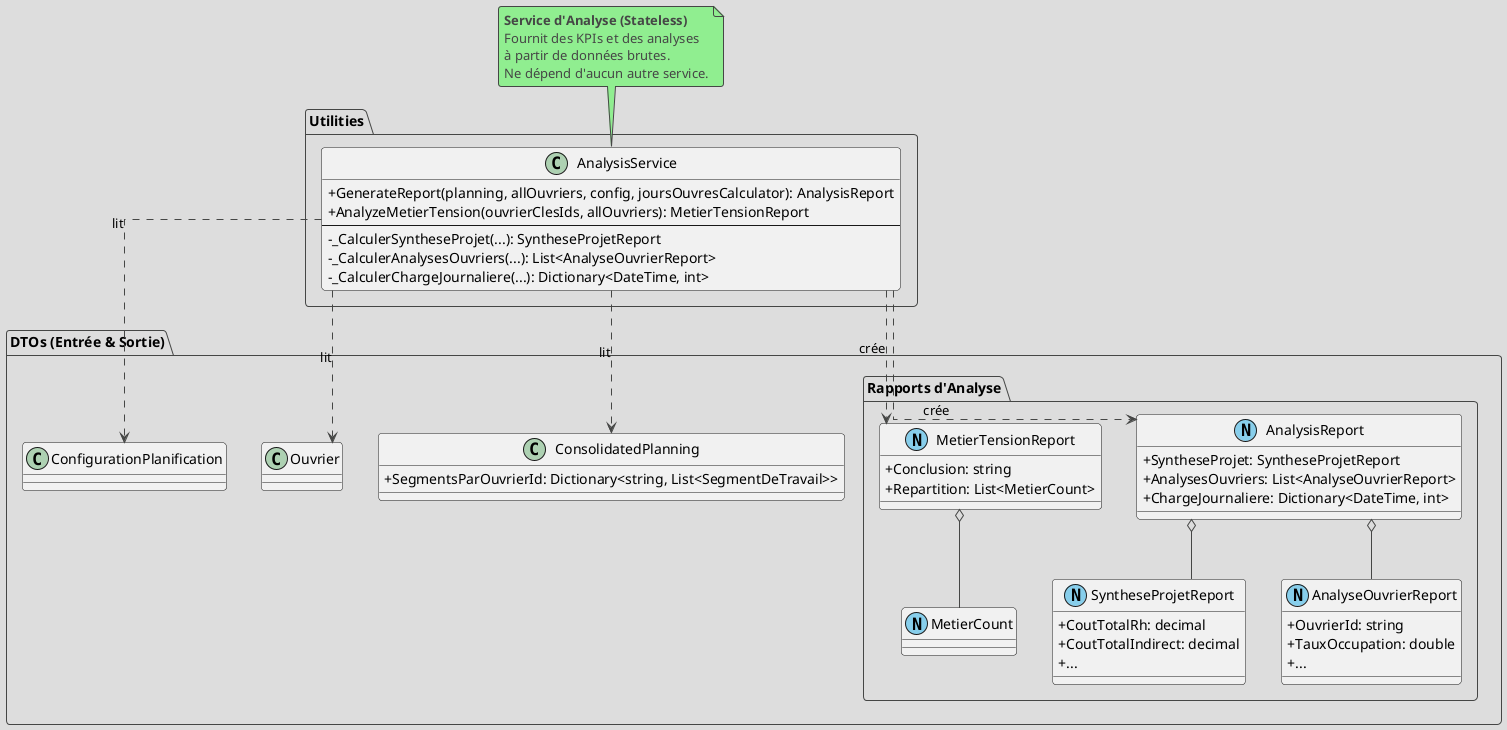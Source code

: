 @startuml
' --- Configuration ---
!theme toy
skinparam linetype ortho
skinparam classAttributeIconSize 0
package "DTOs (Entrée & Sortie)" {
class ConsolidatedPlanning {
+ SegmentsParOuvrierId: Dictionary<string, List<SegmentDeTravail>>
}
class Ouvrier
class ConfigurationPlanification

' --- Nouveaux DTOs de sortie ---
package "Rapports d'Analyse" <<Folder>> {
    class AnalysisReport <<(N,SkyBlue)>> {
      + SyntheseProjet: SyntheseProjetReport
      + AnalysesOuvriers: List<AnalyseOuvrierReport>
      + ChargeJournaliere: Dictionary<DateTime, int>
    }
    class SyntheseProjetReport <<(N,SkyBlue)>> {
      + CoutTotalRh: decimal
      + CoutTotalIndirect: decimal
      + ...
    }
    class AnalyseOuvrierReport <<(N,SkyBlue)>> {
      + OuvrierId: string
      + TauxOccupation: double
      + ...
    }
    class MetierTensionReport <<(N,SkyBlue)>> {
        + Conclusion: string
        + Repartition: List<MetierCount>
    }
    class MetierCount <<(N,SkyBlue)>>
}
}
package "Utilities" {
class AnalysisService {
' --- Points d'Entrée Publics ---
+ GenerateReport(planning, allOuvriers, config, joursOuvresCalculator): AnalysisReport
+ AnalyzeMetierTension(ouvrierClesIds, allOuvriers): MetierTensionReport
--
' --- Logique Privée ---
- _CalculerSyntheseProjet(...): SyntheseProjetReport
- _CalculerAnalysesOuvriers(...): List<AnalyseOuvrierReport>
- _CalculerChargeJournaliere(...): Dictionary<DateTime, int>
}
}
' --- Relations ---
AnalysisService ..> ConsolidatedPlanning : "lit"
AnalysisService ..> Ouvrier : "lit"
AnalysisService ..> ConfigurationPlanification : "lit"
AnalysisService ..> AnalysisReport : "crée"
AnalysisService ..> MetierTensionReport : "crée"
AnalysisReport o-- SyntheseProjetReport
AnalysisReport o-- AnalyseOuvrierReport
MetierTensionReport o-- MetierCount
note top of AnalysisService
<b>Service d'Analyse (Stateless)</b>
Fournit des KPIs et des analyses
à partir de données brutes.
Ne dépend d'aucun autre service.
end note
@enduml